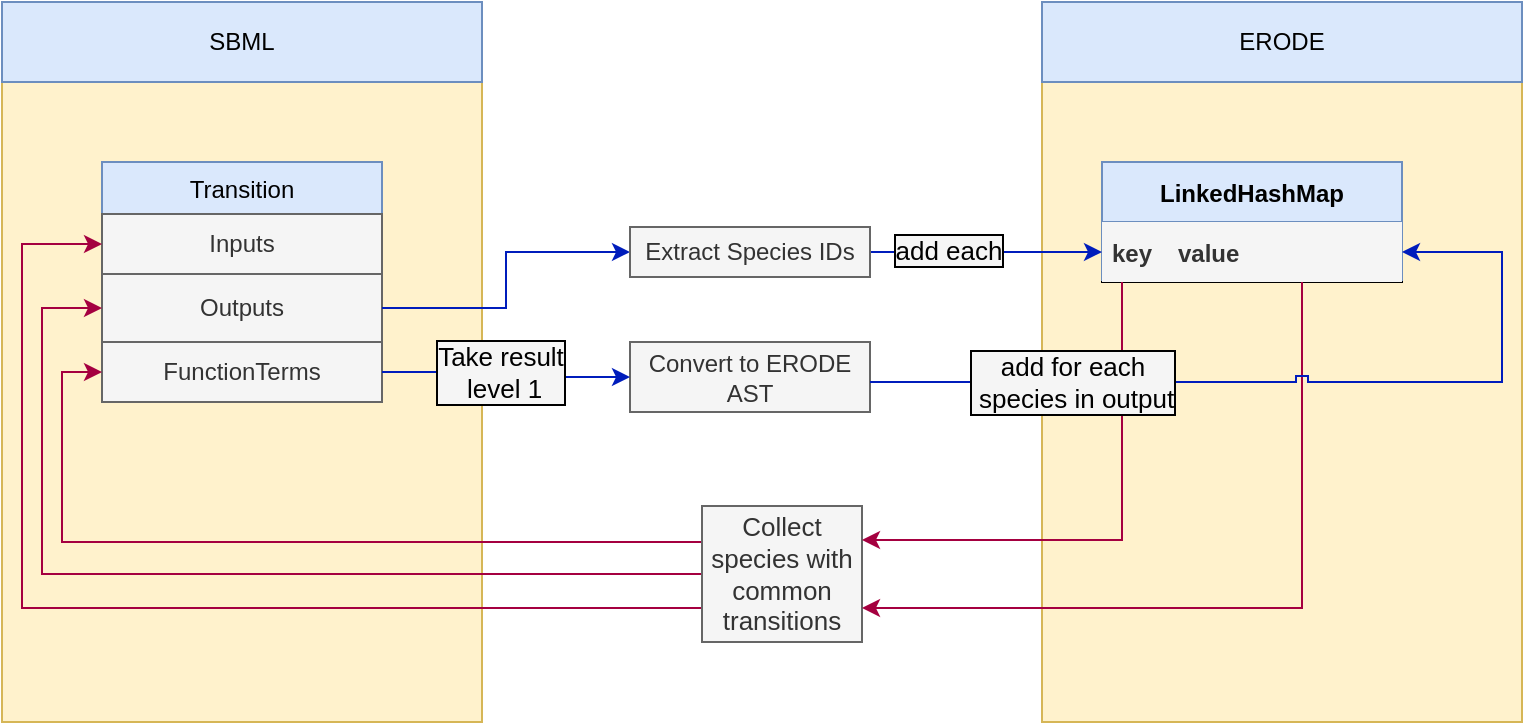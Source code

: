 <mxfile version="14.1.8" type="device"><diagram id="2Vy9mR65RWkLJqfgtcw1" name="Page-1"><mxGraphModel dx="1422" dy="822" grid="1" gridSize="10" guides="1" tooltips="1" connect="1" arrows="1" fold="1" page="1" pageScale="1" pageWidth="827" pageHeight="583" math="0" shadow="0"><root><mxCell id="0"/><mxCell id="1" parent="0"/><mxCell id="Dk2dMejV5qupkGmBQ6ot-1" value="" style="rounded=0;whiteSpace=wrap;html=1;fillColor=#fff2cc;strokeColor=#d6b656;" vertex="1" parent="1"><mxGeometry x="40" y="40" width="240" height="360" as="geometry"/></mxCell><mxCell id="Dk2dMejV5qupkGmBQ6ot-2" value="" style="rounded=0;whiteSpace=wrap;html=1;fillColor=#fff2cc;strokeColor=#d6b656;" vertex="1" parent="1"><mxGeometry x="560" y="40" width="240" height="360" as="geometry"/></mxCell><mxCell id="Dk2dMejV5qupkGmBQ6ot-3" value="SBML" style="rounded=0;whiteSpace=wrap;html=1;fillColor=#dae8fc;strokeColor=#6c8ebf;" vertex="1" parent="1"><mxGeometry x="40" y="40" width="240" height="40" as="geometry"/></mxCell><mxCell id="Dk2dMejV5qupkGmBQ6ot-4" value="ERODE" style="rounded=0;whiteSpace=wrap;html=1;fillColor=#dae8fc;strokeColor=#6c8ebf;" vertex="1" parent="1"><mxGeometry x="560" y="40" width="240" height="40" as="geometry"/></mxCell><mxCell id="Dk2dMejV5qupkGmBQ6ot-10" value="Transition" style="swimlane;fontStyle=0;childLayout=stackLayout;horizontal=1;startSize=26;fillColor=#dae8fc;horizontalStack=0;resizeParent=1;resizeParentMax=0;resizeLast=0;collapsible=1;marginBottom=0;strokeColor=#6c8ebf;" vertex="1" parent="1"><mxGeometry x="90" y="120" width="140" height="120" as="geometry"/></mxCell><mxCell id="Dk2dMejV5qupkGmBQ6ot-9" value="Inputs" style="rounded=0;whiteSpace=wrap;html=1;fillColor=#f5f5f5;strokeColor=#666666;fontColor=#333333;" vertex="1" parent="Dk2dMejV5qupkGmBQ6ot-10"><mxGeometry y="26" width="140" height="30" as="geometry"/></mxCell><mxCell id="Dk2dMejV5qupkGmBQ6ot-14" value="Outputs" style="rounded=0;whiteSpace=wrap;html=1;fillColor=#f5f5f5;strokeColor=#666666;fontColor=#333333;" vertex="1" parent="Dk2dMejV5qupkGmBQ6ot-10"><mxGeometry y="56" width="140" height="34" as="geometry"/></mxCell><mxCell id="Dk2dMejV5qupkGmBQ6ot-15" value="FunctionTerms" style="rounded=0;whiteSpace=wrap;html=1;fillColor=#f5f5f5;strokeColor=#666666;fontColor=#333333;" vertex="1" parent="Dk2dMejV5qupkGmBQ6ot-10"><mxGeometry y="90" width="140" height="30" as="geometry"/></mxCell><mxCell id="Dk2dMejV5qupkGmBQ6ot-23" value="LinkedHashMap" style="shape=table;startSize=30;container=1;collapsible=1;childLayout=tableLayout;fixedRows=1;rowLines=0;fontStyle=1;align=center;resizeLast=1;fillColor=#dae8fc;strokeColor=#6c8ebf;" vertex="1" parent="1"><mxGeometry x="590" y="120" width="150" height="60" as="geometry"/></mxCell><mxCell id="Dk2dMejV5qupkGmBQ6ot-24" value="" style="shape=partialRectangle;collapsible=0;dropTarget=0;pointerEvents=0;fillColor=none;top=0;left=0;bottom=1;right=0;points=[[0,0.5],[1,0.5]];portConstraint=eastwest;" vertex="1" parent="Dk2dMejV5qupkGmBQ6ot-23"><mxGeometry y="30" width="150" height="30" as="geometry"/></mxCell><mxCell id="Dk2dMejV5qupkGmBQ6ot-25" value="key" style="shape=partialRectangle;connectable=0;top=0;left=0;bottom=0;right=0;fontStyle=1;overflow=hidden;fillColor=#f5f5f5;strokeColor=#666666;fontColor=#333333;" vertex="1" parent="Dk2dMejV5qupkGmBQ6ot-24"><mxGeometry width="30" height="30" as="geometry"/></mxCell><mxCell id="Dk2dMejV5qupkGmBQ6ot-26" value="value" style="shape=partialRectangle;connectable=0;top=0;left=0;bottom=0;right=0;align=left;spacingLeft=6;fontStyle=1;overflow=hidden;fillColor=#f5f5f5;strokeColor=#666666;fontColor=#333333;" vertex="1" parent="Dk2dMejV5qupkGmBQ6ot-24"><mxGeometry x="30" width="120" height="30" as="geometry"/></mxCell><mxCell id="Dk2dMejV5qupkGmBQ6ot-36" style="edgeStyle=orthogonalEdgeStyle;rounded=0;orthogonalLoop=1;jettySize=auto;html=1;entryX=0;entryY=0.5;entryDx=0;entryDy=0;fillColor=#0050ef;strokeColor=#001DBC;" edge="1" parent="1" source="Dk2dMejV5qupkGmBQ6ot-14" target="Dk2dMejV5qupkGmBQ6ot-37"><mxGeometry relative="1" as="geometry"><mxPoint x="330" y="193" as="targetPoint"/></mxGeometry></mxCell><mxCell id="Dk2dMejV5qupkGmBQ6ot-38" style="edgeStyle=orthogonalEdgeStyle;rounded=0;orthogonalLoop=1;jettySize=auto;html=1;entryX=0;entryY=0.5;entryDx=0;entryDy=0;fillColor=#0050ef;strokeColor=#001DBC;" edge="1" parent="1" source="Dk2dMejV5qupkGmBQ6ot-37" target="Dk2dMejV5qupkGmBQ6ot-24"><mxGeometry relative="1" as="geometry"/></mxCell><mxCell id="Dk2dMejV5qupkGmBQ6ot-44" value="add each" style="edgeLabel;html=1;align=center;verticalAlign=middle;resizable=0;points=[];fontSize=13;labelBackgroundColor=#F5F5F5;labelBorderColor=#000000;" vertex="1" connectable="0" parent="Dk2dMejV5qupkGmBQ6ot-38"><mxGeometry x="-0.328" y="1" relative="1" as="geometry"><mxPoint as="offset"/></mxGeometry></mxCell><mxCell id="Dk2dMejV5qupkGmBQ6ot-37" value="Extract Species IDs" style="rounded=0;whiteSpace=wrap;html=1;fillColor=#f5f5f5;strokeColor=#666666;fontColor=#333333;" vertex="1" parent="1"><mxGeometry x="354" y="152.5" width="120" height="25" as="geometry"/></mxCell><mxCell id="Dk2dMejV5qupkGmBQ6ot-39" value="Convert to ERODE AST" style="rounded=0;whiteSpace=wrap;html=1;fillColor=#f5f5f5;strokeColor=#666666;fontColor=#333333;" vertex="1" parent="1"><mxGeometry x="354" y="210" width="120" height="35" as="geometry"/></mxCell><mxCell id="Dk2dMejV5qupkGmBQ6ot-40" style="edgeStyle=orthogonalEdgeStyle;rounded=0;orthogonalLoop=1;jettySize=auto;html=1;entryX=0;entryY=0.5;entryDx=0;entryDy=0;fillColor=#0050ef;strokeColor=#001DBC;" edge="1" parent="1" source="Dk2dMejV5qupkGmBQ6ot-15" target="Dk2dMejV5qupkGmBQ6ot-39"><mxGeometry relative="1" as="geometry"/></mxCell><mxCell id="Dk2dMejV5qupkGmBQ6ot-43" value="Take result&lt;br&gt;&amp;nbsp;level 1" style="edgeLabel;html=1;align=center;verticalAlign=middle;resizable=0;points=[];labelBorderColor=#000000;fontSize=13;labelBackgroundColor=#F5F5F5;" vertex="1" connectable="0" parent="Dk2dMejV5qupkGmBQ6ot-40"><mxGeometry x="-0.271" y="-1" relative="1" as="geometry"><mxPoint x="13" y="-1" as="offset"/></mxGeometry></mxCell><mxCell id="Dk2dMejV5qupkGmBQ6ot-54" style="edgeStyle=orthogonalEdgeStyle;rounded=0;jumpStyle=sharp;orthogonalLoop=1;jettySize=auto;html=1;entryX=0;entryY=0.5;entryDx=0;entryDy=0;fontSize=13;exitX=0;exitY=0.75;exitDx=0;exitDy=0;fillColor=#d80073;strokeColor=#A50040;" edge="1" parent="1" source="Dk2dMejV5qupkGmBQ6ot-51" target="Dk2dMejV5qupkGmBQ6ot-9"><mxGeometry relative="1" as="geometry"><Array as="points"><mxPoint x="50" y="343"/><mxPoint x="50" y="161"/></Array></mxGeometry></mxCell><mxCell id="Dk2dMejV5qupkGmBQ6ot-56" style="edgeStyle=orthogonalEdgeStyle;rounded=0;jumpStyle=sharp;orthogonalLoop=1;jettySize=auto;html=1;entryX=0;entryY=0.5;entryDx=0;entryDy=0;fontSize=13;fillColor=#d80073;strokeColor=#A50040;" edge="1" parent="1" source="Dk2dMejV5qupkGmBQ6ot-51" target="Dk2dMejV5qupkGmBQ6ot-14"><mxGeometry relative="1" as="geometry"><Array as="points"><mxPoint x="60" y="326"/><mxPoint x="60" y="193"/></Array></mxGeometry></mxCell><mxCell id="Dk2dMejV5qupkGmBQ6ot-57" style="edgeStyle=orthogonalEdgeStyle;rounded=0;jumpStyle=sharp;orthogonalLoop=1;jettySize=auto;html=1;entryX=0;entryY=0.5;entryDx=0;entryDy=0;fontSize=13;fillColor=#d80073;strokeColor=#A50040;" edge="1" parent="1" source="Dk2dMejV5qupkGmBQ6ot-51" target="Dk2dMejV5qupkGmBQ6ot-15"><mxGeometry relative="1" as="geometry"><Array as="points"><mxPoint x="70" y="310"/><mxPoint x="70" y="225"/></Array></mxGeometry></mxCell><mxCell id="Dk2dMejV5qupkGmBQ6ot-51" value="Collect species with common transitions" style="rounded=0;whiteSpace=wrap;html=1;labelBackgroundColor=#F5F5F5;fillColor=#f5f5f5;fontSize=13;strokeColor=#666666;fontColor=#333333;" vertex="1" parent="1"><mxGeometry x="390" y="292" width="80" height="68" as="geometry"/></mxCell><mxCell id="Dk2dMejV5qupkGmBQ6ot-52" style="edgeStyle=orthogonalEdgeStyle;rounded=0;jumpStyle=sharp;orthogonalLoop=1;jettySize=auto;html=1;entryX=1;entryY=0.25;entryDx=0;entryDy=0;fontSize=13;fillColor=#d80073;strokeColor=#A50040;" edge="1" parent="1" source="Dk2dMejV5qupkGmBQ6ot-24" target="Dk2dMejV5qupkGmBQ6ot-51"><mxGeometry relative="1" as="geometry"><Array as="points"><mxPoint x="600" y="309"/></Array></mxGeometry></mxCell><mxCell id="Dk2dMejV5qupkGmBQ6ot-48" style="edgeStyle=orthogonalEdgeStyle;rounded=0;orthogonalLoop=1;jettySize=auto;html=1;entryX=1;entryY=0.75;entryDx=0;entryDy=0;fontSize=13;jumpStyle=sharp;fillColor=#d80073;strokeColor=#A50040;" edge="1" parent="1" source="Dk2dMejV5qupkGmBQ6ot-24" target="Dk2dMejV5qupkGmBQ6ot-51"><mxGeometry relative="1" as="geometry"><mxPoint x="474" y="309.5" as="targetPoint"/><Array as="points"><mxPoint x="690" y="343"/></Array></mxGeometry></mxCell><mxCell id="Dk2dMejV5qupkGmBQ6ot-41" style="edgeStyle=orthogonalEdgeStyle;rounded=0;orthogonalLoop=1;jettySize=auto;html=1;entryX=1;entryY=0.5;entryDx=0;entryDy=0;fillColor=#0050ef;strokeColor=#001DBC;jumpStyle=sharp;" edge="1" parent="1" source="Dk2dMejV5qupkGmBQ6ot-39" target="Dk2dMejV5qupkGmBQ6ot-24"><mxGeometry relative="1" as="geometry"><mxPoint x="530" y="240" as="targetPoint"/><Array as="points"><mxPoint x="790" y="230"/><mxPoint x="790" y="165"/></Array></mxGeometry></mxCell><mxCell id="Dk2dMejV5qupkGmBQ6ot-45" value="add for each&lt;br&gt; species in output" style="edgeLabel;align=center;verticalAlign=middle;resizable=0;points=[];fontSize=13;labelBackgroundColor=#F5F5F5;labelBorderColor=#000000;spacingTop=0;spacingLeft=0;html=1;spacing=2;" vertex="1" connectable="0" parent="Dk2dMejV5qupkGmBQ6ot-41"><mxGeometry x="-0.816" y="1" relative="1" as="geometry"><mxPoint x="61" y="1" as="offset"/></mxGeometry></mxCell></root></mxGraphModel></diagram></mxfile>